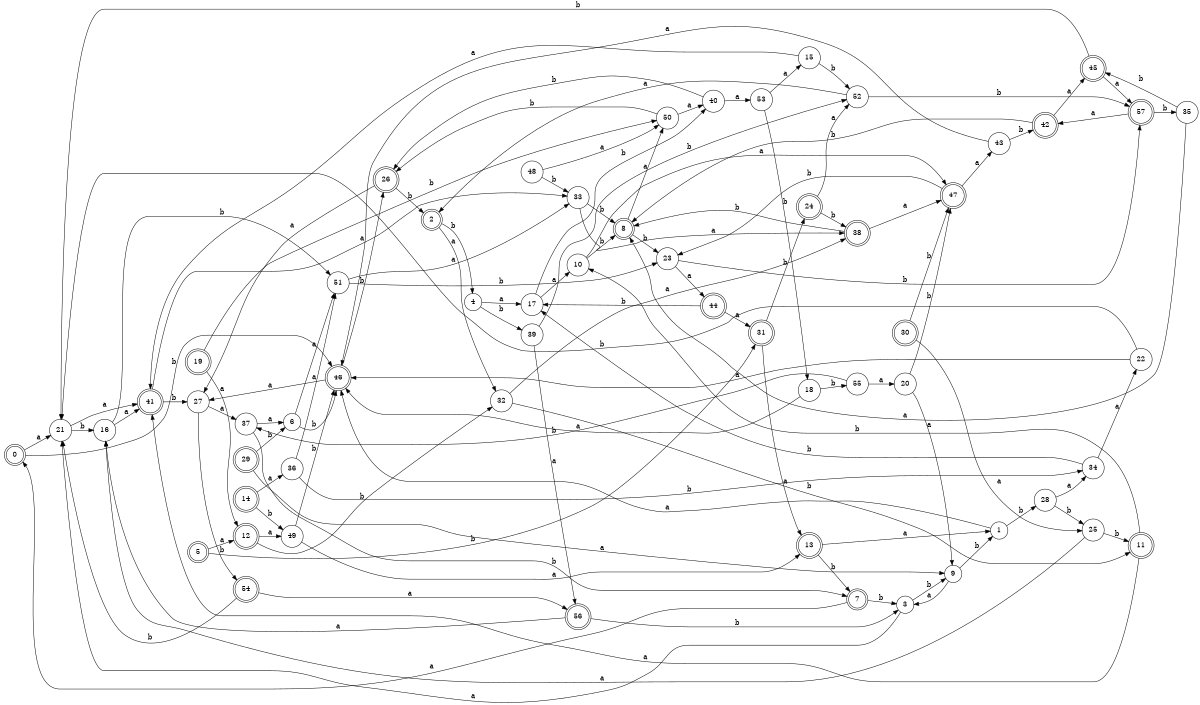 digraph n47_1 {
__start0 [label="" shape="none"];

rankdir=LR;
size="8,5";

s0 [style="rounded,filled", color="black", fillcolor="white" shape="doublecircle", label="0"];
s1 [style="filled", color="black", fillcolor="white" shape="circle", label="1"];
s2 [style="rounded,filled", color="black", fillcolor="white" shape="doublecircle", label="2"];
s3 [style="filled", color="black", fillcolor="white" shape="circle", label="3"];
s4 [style="filled", color="black", fillcolor="white" shape="circle", label="4"];
s5 [style="rounded,filled", color="black", fillcolor="white" shape="doublecircle", label="5"];
s6 [style="filled", color="black", fillcolor="white" shape="circle", label="6"];
s7 [style="rounded,filled", color="black", fillcolor="white" shape="doublecircle", label="7"];
s8 [style="rounded,filled", color="black", fillcolor="white" shape="doublecircle", label="8"];
s9 [style="filled", color="black", fillcolor="white" shape="circle", label="9"];
s10 [style="filled", color="black", fillcolor="white" shape="circle", label="10"];
s11 [style="rounded,filled", color="black", fillcolor="white" shape="doublecircle", label="11"];
s12 [style="rounded,filled", color="black", fillcolor="white" shape="doublecircle", label="12"];
s13 [style="rounded,filled", color="black", fillcolor="white" shape="doublecircle", label="13"];
s14 [style="rounded,filled", color="black", fillcolor="white" shape="doublecircle", label="14"];
s15 [style="filled", color="black", fillcolor="white" shape="circle", label="15"];
s16 [style="filled", color="black", fillcolor="white" shape="circle", label="16"];
s17 [style="filled", color="black", fillcolor="white" shape="circle", label="17"];
s18 [style="filled", color="black", fillcolor="white" shape="circle", label="18"];
s19 [style="rounded,filled", color="black", fillcolor="white" shape="doublecircle", label="19"];
s20 [style="filled", color="black", fillcolor="white" shape="circle", label="20"];
s21 [style="filled", color="black", fillcolor="white" shape="circle", label="21"];
s22 [style="filled", color="black", fillcolor="white" shape="circle", label="22"];
s23 [style="filled", color="black", fillcolor="white" shape="circle", label="23"];
s24 [style="rounded,filled", color="black", fillcolor="white" shape="doublecircle", label="24"];
s25 [style="filled", color="black", fillcolor="white" shape="circle", label="25"];
s26 [style="rounded,filled", color="black", fillcolor="white" shape="doublecircle", label="26"];
s27 [style="filled", color="black", fillcolor="white" shape="circle", label="27"];
s28 [style="filled", color="black", fillcolor="white" shape="circle", label="28"];
s29 [style="rounded,filled", color="black", fillcolor="white" shape="doublecircle", label="29"];
s30 [style="rounded,filled", color="black", fillcolor="white" shape="doublecircle", label="30"];
s31 [style="rounded,filled", color="black", fillcolor="white" shape="doublecircle", label="31"];
s32 [style="filled", color="black", fillcolor="white" shape="circle", label="32"];
s33 [style="filled", color="black", fillcolor="white" shape="circle", label="33"];
s34 [style="filled", color="black", fillcolor="white" shape="circle", label="34"];
s35 [style="filled", color="black", fillcolor="white" shape="circle", label="35"];
s36 [style="filled", color="black", fillcolor="white" shape="circle", label="36"];
s37 [style="filled", color="black", fillcolor="white" shape="circle", label="37"];
s38 [style="rounded,filled", color="black", fillcolor="white" shape="doublecircle", label="38"];
s39 [style="filled", color="black", fillcolor="white" shape="circle", label="39"];
s40 [style="filled", color="black", fillcolor="white" shape="circle", label="40"];
s41 [style="rounded,filled", color="black", fillcolor="white" shape="doublecircle", label="41"];
s42 [style="rounded,filled", color="black", fillcolor="white" shape="doublecircle", label="42"];
s43 [style="filled", color="black", fillcolor="white" shape="circle", label="43"];
s44 [style="rounded,filled", color="black", fillcolor="white" shape="doublecircle", label="44"];
s45 [style="rounded,filled", color="black", fillcolor="white" shape="doublecircle", label="45"];
s46 [style="rounded,filled", color="black", fillcolor="white" shape="doublecircle", label="46"];
s47 [style="rounded,filled", color="black", fillcolor="white" shape="doublecircle", label="47"];
s48 [style="filled", color="black", fillcolor="white" shape="circle", label="48"];
s49 [style="filled", color="black", fillcolor="white" shape="circle", label="49"];
s50 [style="filled", color="black", fillcolor="white" shape="circle", label="50"];
s51 [style="filled", color="black", fillcolor="white" shape="circle", label="51"];
s52 [style="filled", color="black", fillcolor="white" shape="circle", label="52"];
s53 [style="filled", color="black", fillcolor="white" shape="circle", label="53"];
s54 [style="rounded,filled", color="black", fillcolor="white" shape="doublecircle", label="54"];
s55 [style="filled", color="black", fillcolor="white" shape="circle", label="55"];
s56 [style="rounded,filled", color="black", fillcolor="white" shape="doublecircle", label="56"];
s57 [style="rounded,filled", color="black", fillcolor="white" shape="doublecircle", label="57"];
s0 -> s21 [label="a"];
s0 -> s46 [label="b"];
s1 -> s46 [label="a"];
s1 -> s28 [label="b"];
s2 -> s32 [label="a"];
s2 -> s4 [label="b"];
s3 -> s21 [label="a"];
s3 -> s9 [label="b"];
s4 -> s17 [label="a"];
s4 -> s39 [label="b"];
s5 -> s12 [label="a"];
s5 -> s31 [label="b"];
s6 -> s51 [label="a"];
s6 -> s46 [label="b"];
s7 -> s0 [label="a"];
s7 -> s3 [label="b"];
s8 -> s50 [label="a"];
s8 -> s23 [label="b"];
s9 -> s3 [label="a"];
s9 -> s1 [label="b"];
s10 -> s47 [label="a"];
s10 -> s8 [label="b"];
s11 -> s41 [label="a"];
s11 -> s10 [label="b"];
s12 -> s49 [label="a"];
s12 -> s32 [label="b"];
s13 -> s1 [label="a"];
s13 -> s7 [label="b"];
s14 -> s36 [label="a"];
s14 -> s49 [label="b"];
s15 -> s41 [label="a"];
s15 -> s52 [label="b"];
s16 -> s41 [label="a"];
s16 -> s51 [label="b"];
s17 -> s10 [label="a"];
s17 -> s40 [label="b"];
s18 -> s46 [label="a"];
s18 -> s55 [label="b"];
s19 -> s12 [label="a"];
s19 -> s50 [label="b"];
s20 -> s9 [label="a"];
s20 -> s47 [label="b"];
s21 -> s41 [label="a"];
s21 -> s16 [label="b"];
s22 -> s46 [label="a"];
s22 -> s21 [label="b"];
s23 -> s44 [label="a"];
s23 -> s57 [label="b"];
s24 -> s52 [label="a"];
s24 -> s38 [label="b"];
s25 -> s16 [label="a"];
s25 -> s11 [label="b"];
s26 -> s27 [label="a"];
s26 -> s2 [label="b"];
s27 -> s37 [label="a"];
s27 -> s54 [label="b"];
s28 -> s34 [label="a"];
s28 -> s25 [label="b"];
s29 -> s9 [label="a"];
s29 -> s6 [label="b"];
s30 -> s25 [label="a"];
s30 -> s47 [label="b"];
s31 -> s13 [label="a"];
s31 -> s24 [label="b"];
s32 -> s38 [label="a"];
s32 -> s11 [label="b"];
s33 -> s38 [label="a"];
s33 -> s8 [label="b"];
s34 -> s22 [label="a"];
s34 -> s17 [label="b"];
s35 -> s8 [label="a"];
s35 -> s45 [label="b"];
s36 -> s51 [label="a"];
s36 -> s34 [label="b"];
s37 -> s6 [label="a"];
s37 -> s7 [label="b"];
s38 -> s47 [label="a"];
s38 -> s8 [label="b"];
s39 -> s56 [label="a"];
s39 -> s52 [label="b"];
s40 -> s53 [label="a"];
s40 -> s26 [label="b"];
s41 -> s33 [label="a"];
s41 -> s27 [label="b"];
s42 -> s45 [label="a"];
s42 -> s8 [label="b"];
s43 -> s46 [label="a"];
s43 -> s42 [label="b"];
s44 -> s31 [label="a"];
s44 -> s17 [label="b"];
s45 -> s57 [label="a"];
s45 -> s21 [label="b"];
s46 -> s27 [label="a"];
s46 -> s26 [label="b"];
s47 -> s43 [label="a"];
s47 -> s23 [label="b"];
s48 -> s50 [label="a"];
s48 -> s33 [label="b"];
s49 -> s13 [label="a"];
s49 -> s46 [label="b"];
s50 -> s40 [label="a"];
s50 -> s26 [label="b"];
s51 -> s33 [label="a"];
s51 -> s23 [label="b"];
s52 -> s2 [label="a"];
s52 -> s57 [label="b"];
s53 -> s15 [label="a"];
s53 -> s18 [label="b"];
s54 -> s56 [label="a"];
s54 -> s21 [label="b"];
s55 -> s20 [label="a"];
s55 -> s37 [label="b"];
s56 -> s16 [label="a"];
s56 -> s3 [label="b"];
s57 -> s42 [label="a"];
s57 -> s35 [label="b"];

}